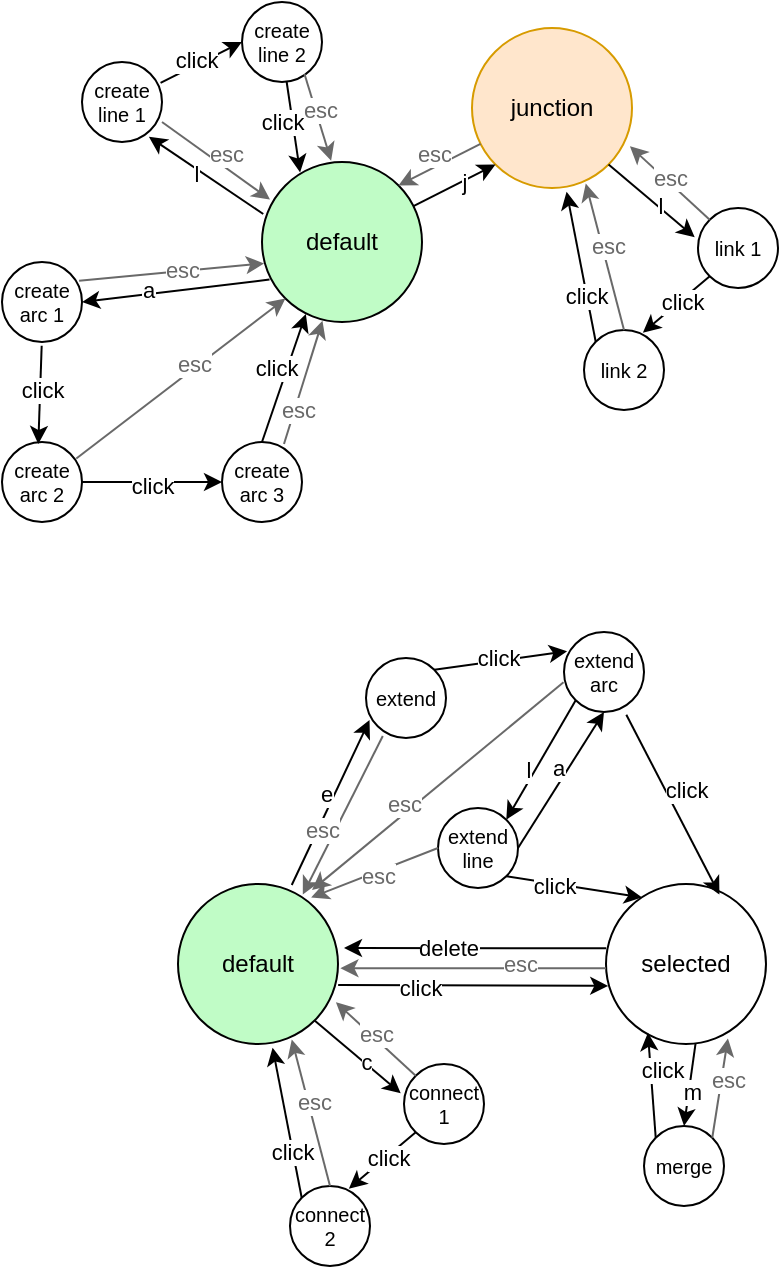 <mxfile version="21.0.8" type="device"><diagram name="페이지-1" id="P8X3MTgk2YeF2idY-879"><mxGraphModel dx="397" dy="797" grid="0" gridSize="10" guides="1" tooltips="1" connect="1" arrows="1" fold="1" page="1" pageScale="1" pageWidth="827" pageHeight="1169" math="0" shadow="0"><root><mxCell id="0"/><mxCell id="1" parent="0"/><mxCell id="Wy4BCRka2XQ0IbTexJsx-1" value="default" style="ellipse;whiteSpace=wrap;html=1;aspect=fixed;fillColor=#C0FCC6;" parent="1" vertex="1"><mxGeometry x="200" y="520" width="80" height="80" as="geometry"/></mxCell><mxCell id="Wy4BCRka2XQ0IbTexJsx-3" value="create arc 3" style="ellipse;whiteSpace=wrap;html=1;aspect=fixed;fontSize=10;" parent="1" vertex="1"><mxGeometry x="180" y="660" width="40" height="40" as="geometry"/></mxCell><mxCell id="Wy4BCRka2XQ0IbTexJsx-11" value="create arc 1" style="ellipse;whiteSpace=wrap;html=1;aspect=fixed;fontSize=10;" parent="1" vertex="1"><mxGeometry x="70" y="570" width="40" height="40" as="geometry"/></mxCell><mxCell id="Wy4BCRka2XQ0IbTexJsx-12" value="" style="endArrow=classic;html=1;rounded=0;exitX=0.047;exitY=0.735;exitDx=0;exitDy=0;entryX=1;entryY=0.5;entryDx=0;entryDy=0;exitPerimeter=0;" parent="1" source="Wy4BCRka2XQ0IbTexJsx-1" target="Wy4BCRka2XQ0IbTexJsx-11" edge="1"><mxGeometry width="50" height="50" relative="1" as="geometry"><mxPoint x="450" y="570" as="sourcePoint"/><mxPoint x="530" y="570" as="targetPoint"/></mxGeometry></mxCell><mxCell id="Wy4BCRka2XQ0IbTexJsx-13" value="a" style="edgeLabel;html=1;align=center;verticalAlign=middle;resizable=0;points=[];" parent="Wy4BCRka2XQ0IbTexJsx-12" vertex="1" connectable="0"><mxGeometry x="0.16" y="-1" relative="1" as="geometry"><mxPoint x="-6" y="-1" as="offset"/></mxGeometry></mxCell><mxCell id="Wy4BCRka2XQ0IbTexJsx-14" value="create arc 2" style="ellipse;whiteSpace=wrap;html=1;aspect=fixed;fontSize=10;" parent="1" vertex="1"><mxGeometry x="70" y="660" width="40" height="40" as="geometry"/></mxCell><mxCell id="Wy4BCRka2XQ0IbTexJsx-15" value="" style="endArrow=classic;html=1;rounded=0;exitX=0.496;exitY=1.046;exitDx=0;exitDy=0;entryX=0.454;entryY=0.025;entryDx=0;entryDy=0;entryPerimeter=0;exitPerimeter=0;" parent="1" source="Wy4BCRka2XQ0IbTexJsx-11" target="Wy4BCRka2XQ0IbTexJsx-14" edge="1"><mxGeometry width="50" height="50" relative="1" as="geometry"><mxPoint x="290" y="570" as="sourcePoint"/><mxPoint x="370" y="570" as="targetPoint"/></mxGeometry></mxCell><mxCell id="Wy4BCRka2XQ0IbTexJsx-16" value="click" style="edgeLabel;html=1;align=center;verticalAlign=middle;resizable=0;points=[];" parent="Wy4BCRka2XQ0IbTexJsx-15" vertex="1" connectable="0"><mxGeometry x="0.152" relative="1" as="geometry"><mxPoint x="1" y="-7" as="offset"/></mxGeometry></mxCell><mxCell id="Wy4BCRka2XQ0IbTexJsx-17" value="" style="endArrow=classic;html=1;rounded=0;exitX=1;exitY=0.5;exitDx=0;exitDy=0;entryX=0;entryY=0.5;entryDx=0;entryDy=0;" parent="1" source="Wy4BCRka2XQ0IbTexJsx-14" target="Wy4BCRka2XQ0IbTexJsx-3" edge="1"><mxGeometry width="50" height="50" relative="1" as="geometry"><mxPoint x="270" y="690" as="sourcePoint"/><mxPoint x="310" y="690" as="targetPoint"/></mxGeometry></mxCell><mxCell id="Wy4BCRka2XQ0IbTexJsx-18" value="click" style="edgeLabel;html=1;align=center;verticalAlign=middle;resizable=0;points=[];" parent="Wy4BCRka2XQ0IbTexJsx-17" vertex="1" connectable="0"><mxGeometry x="0.152" relative="1" as="geometry"><mxPoint x="-6" y="2" as="offset"/></mxGeometry></mxCell><mxCell id="Wy4BCRka2XQ0IbTexJsx-19" value="" style="endArrow=classic;html=1;rounded=0;exitX=0.5;exitY=0;exitDx=0;exitDy=0;entryX=0.274;entryY=0.95;entryDx=0;entryDy=0;entryPerimeter=0;" parent="1" source="Wy4BCRka2XQ0IbTexJsx-3" target="Wy4BCRka2XQ0IbTexJsx-1" edge="1"><mxGeometry width="50" height="50" relative="1" as="geometry"><mxPoint x="350" y="690" as="sourcePoint"/><mxPoint x="390" y="690" as="targetPoint"/></mxGeometry></mxCell><mxCell id="Wy4BCRka2XQ0IbTexJsx-20" value="click" style="edgeLabel;html=1;align=center;verticalAlign=middle;resizable=0;points=[];" parent="Wy4BCRka2XQ0IbTexJsx-19" vertex="1" connectable="0"><mxGeometry x="0.152" relative="1" as="geometry"><mxPoint x="-6" as="offset"/></mxGeometry></mxCell><mxCell id="Wy4BCRka2XQ0IbTexJsx-26" value="create line 1" style="ellipse;whiteSpace=wrap;html=1;aspect=fixed;fontSize=10;" parent="1" vertex="1"><mxGeometry x="110" y="470" width="40" height="40" as="geometry"/></mxCell><mxCell id="Wy4BCRka2XQ0IbTexJsx-28" value="create line 2" style="ellipse;whiteSpace=wrap;html=1;aspect=fixed;fontSize=10;" parent="1" vertex="1"><mxGeometry x="190" y="440" width="40" height="40" as="geometry"/></mxCell><mxCell id="Wy4BCRka2XQ0IbTexJsx-29" value="" style="endArrow=classic;html=1;rounded=0;exitX=0.982;exitY=0.261;exitDx=0;exitDy=0;entryX=0;entryY=0.5;entryDx=0;entryDy=0;exitPerimeter=0;" parent="1" source="Wy4BCRka2XQ0IbTexJsx-26" target="Wy4BCRka2XQ0IbTexJsx-28" edge="1"><mxGeometry width="50" height="50" relative="1" as="geometry"><mxPoint x="396" y="484" as="sourcePoint"/><mxPoint x="278" y="542" as="targetPoint"/></mxGeometry></mxCell><mxCell id="Wy4BCRka2XQ0IbTexJsx-30" value="click" style="edgeLabel;html=1;align=center;verticalAlign=middle;resizable=0;points=[];" parent="Wy4BCRka2XQ0IbTexJsx-29" vertex="1" connectable="0"><mxGeometry x="0.152" relative="1" as="geometry"><mxPoint x="-6" as="offset"/></mxGeometry></mxCell><mxCell id="Wy4BCRka2XQ0IbTexJsx-31" value="" style="endArrow=classic;html=1;rounded=0;exitX=0.558;exitY=0.997;exitDx=0;exitDy=0;entryX=0.238;entryY=0.065;entryDx=0;entryDy=0;exitPerimeter=0;entryPerimeter=0;" parent="1" source="Wy4BCRka2XQ0IbTexJsx-28" target="Wy4BCRka2XQ0IbTexJsx-1" edge="1"><mxGeometry width="50" height="50" relative="1" as="geometry"><mxPoint x="396" y="484" as="sourcePoint"/><mxPoint x="278" y="542" as="targetPoint"/></mxGeometry></mxCell><mxCell id="Wy4BCRka2XQ0IbTexJsx-32" value="click" style="edgeLabel;html=1;align=center;verticalAlign=middle;resizable=0;points=[];" parent="Wy4BCRka2XQ0IbTexJsx-31" vertex="1" connectable="0"><mxGeometry x="0.152" relative="1" as="geometry"><mxPoint x="-6" y="-6" as="offset"/></mxGeometry></mxCell><mxCell id="Wy4BCRka2XQ0IbTexJsx-33" value="" style="endArrow=classic;html=1;rounded=0;exitX=0.008;exitY=0.325;exitDx=0;exitDy=0;entryX=0.836;entryY=0.935;entryDx=0;entryDy=0;entryPerimeter=0;exitPerimeter=0;" parent="1" source="Wy4BCRka2XQ0IbTexJsx-1" target="Wy4BCRka2XQ0IbTexJsx-26" edge="1"><mxGeometry width="50" height="50" relative="1" as="geometry"><mxPoint x="410" y="530" as="sourcePoint"/><mxPoint x="410" y="490" as="targetPoint"/></mxGeometry></mxCell><mxCell id="Wy4BCRka2XQ0IbTexJsx-34" value="l" style="edgeLabel;html=1;align=center;verticalAlign=middle;resizable=0;points=[];" parent="Wy4BCRka2XQ0IbTexJsx-33" vertex="1" connectable="0"><mxGeometry x="0.16" y="-1" relative="1" as="geometry"><mxPoint x="-1" y="3" as="offset"/></mxGeometry></mxCell><mxCell id="Wy4BCRka2XQ0IbTexJsx-68" value="" style="endArrow=classic;html=1;rounded=0;exitX=1;exitY=0.75;exitDx=0;exitDy=0;entryX=0.05;entryY=0.235;entryDx=0;entryDy=0;entryPerimeter=0;strokeColor=#696969;exitPerimeter=0;" parent="1" source="Wy4BCRka2XQ0IbTexJsx-26" target="Wy4BCRka2XQ0IbTexJsx-1" edge="1"><mxGeometry width="50" height="50" relative="1" as="geometry"><mxPoint x="150" y="500" as="sourcePoint"/><mxPoint x="262" y="525" as="targetPoint"/></mxGeometry></mxCell><mxCell id="Wy4BCRka2XQ0IbTexJsx-69" value="esc" style="edgeLabel;html=1;align=center;verticalAlign=middle;resizable=0;points=[];fontColor=#696969;" parent="Wy4BCRka2XQ0IbTexJsx-68" vertex="1" connectable="0"><mxGeometry x="0.152" relative="1" as="geometry"><mxPoint y="-7" as="offset"/></mxGeometry></mxCell><mxCell id="Wy4BCRka2XQ0IbTexJsx-70" value="" style="endArrow=classic;html=1;rounded=0;entryX=0.432;entryY=-0.008;entryDx=0;entryDy=0;entryPerimeter=0;strokeColor=#696969;exitX=0.781;exitY=0.9;exitDx=0;exitDy=0;exitPerimeter=0;" parent="1" source="Wy4BCRka2XQ0IbTexJsx-28" target="Wy4BCRka2XQ0IbTexJsx-1" edge="1"><mxGeometry width="50" height="50" relative="1" as="geometry"><mxPoint x="220" y="480" as="sourcePoint"/><mxPoint x="214" y="549" as="targetPoint"/></mxGeometry></mxCell><mxCell id="Wy4BCRka2XQ0IbTexJsx-71" value="esc" style="edgeLabel;html=1;align=center;verticalAlign=middle;resizable=0;points=[];fontColor=#696969;" parent="Wy4BCRka2XQ0IbTexJsx-70" vertex="1" connectable="0"><mxGeometry x="0.152" relative="1" as="geometry"><mxPoint y="-7" as="offset"/></mxGeometry></mxCell><mxCell id="Wy4BCRka2XQ0IbTexJsx-72" value="" style="endArrow=classic;html=1;rounded=0;exitX=0.964;exitY=0.233;exitDx=0;exitDy=0;entryX=0.013;entryY=0.634;entryDx=0;entryDy=0;entryPerimeter=0;strokeColor=#696969;exitPerimeter=0;" parent="1" source="Wy4BCRka2XQ0IbTexJsx-11" target="Wy4BCRka2XQ0IbTexJsx-1" edge="1"><mxGeometry width="50" height="50" relative="1" as="geometry"><mxPoint x="160" y="510" as="sourcePoint"/><mxPoint x="214" y="549" as="targetPoint"/></mxGeometry></mxCell><mxCell id="Wy4BCRka2XQ0IbTexJsx-73" value="esc" style="edgeLabel;html=1;align=center;verticalAlign=middle;resizable=0;points=[];fontColor=#696969;" parent="Wy4BCRka2XQ0IbTexJsx-72" vertex="1" connectable="0"><mxGeometry x="0.152" relative="1" as="geometry"><mxPoint x="-2" y="-1" as="offset"/></mxGeometry></mxCell><mxCell id="Wy4BCRka2XQ0IbTexJsx-74" value="" style="endArrow=classic;html=1;rounded=0;exitX=0.929;exitY=0.206;exitDx=0;exitDy=0;entryX=0;entryY=1;entryDx=0;entryDy=0;strokeColor=#696969;exitPerimeter=0;" parent="1" source="Wy4BCRka2XQ0IbTexJsx-14" target="Wy4BCRka2XQ0IbTexJsx-1" edge="1"><mxGeometry width="50" height="50" relative="1" as="geometry"><mxPoint x="119" y="589" as="sourcePoint"/><mxPoint x="211" y="581" as="targetPoint"/></mxGeometry></mxCell><mxCell id="Wy4BCRka2XQ0IbTexJsx-75" value="esc" style="edgeLabel;html=1;align=center;verticalAlign=middle;resizable=0;points=[];fontColor=#696969;" parent="Wy4BCRka2XQ0IbTexJsx-74" vertex="1" connectable="0"><mxGeometry x="0.152" relative="1" as="geometry"><mxPoint x="-2" y="-1" as="offset"/></mxGeometry></mxCell><mxCell id="Wy4BCRka2XQ0IbTexJsx-76" value="" style="endArrow=classic;html=1;rounded=0;entryX=0.378;entryY=0.992;entryDx=0;entryDy=0;strokeColor=#696969;entryPerimeter=0;" parent="1" target="Wy4BCRka2XQ0IbTexJsx-1" edge="1"><mxGeometry width="50" height="50" relative="1" as="geometry"><mxPoint x="211" y="661" as="sourcePoint"/><mxPoint x="222" y="598" as="targetPoint"/></mxGeometry></mxCell><mxCell id="Wy4BCRka2XQ0IbTexJsx-77" value="esc" style="edgeLabel;html=1;align=center;verticalAlign=middle;resizable=0;points=[];fontColor=#696969;" parent="Wy4BCRka2XQ0IbTexJsx-76" vertex="1" connectable="0"><mxGeometry x="0.152" relative="1" as="geometry"><mxPoint x="-4" y="18" as="offset"/></mxGeometry></mxCell><mxCell id="CQLvAE1P5MdfiDLtQm7z-13" value="default" style="ellipse;whiteSpace=wrap;html=1;aspect=fixed;fillColor=#C0FCC6;" parent="1" vertex="1"><mxGeometry x="158" y="881" width="80" height="80" as="geometry"/></mxCell><mxCell id="CQLvAE1P5MdfiDLtQm7z-14" value="selected" style="ellipse;whiteSpace=wrap;html=1;aspect=fixed;" parent="1" vertex="1"><mxGeometry x="372" y="881" width="80" height="80" as="geometry"/></mxCell><mxCell id="CQLvAE1P5MdfiDLtQm7z-15" value="" style="endArrow=classic;html=1;rounded=0;exitX=1.001;exitY=0.631;exitDx=0;exitDy=0;entryX=0.014;entryY=0.637;entryDx=0;entryDy=0;exitPerimeter=0;entryPerimeter=0;" parent="1" source="CQLvAE1P5MdfiDLtQm7z-13" target="CQLvAE1P5MdfiDLtQm7z-14" edge="1"><mxGeometry width="50" height="50" relative="1" as="geometry"><mxPoint x="78" y="931" as="sourcePoint"/><mxPoint x="168" y="931" as="targetPoint"/></mxGeometry></mxCell><mxCell id="CQLvAE1P5MdfiDLtQm7z-16" value="click" style="edgeLabel;html=1;align=center;verticalAlign=middle;resizable=0;points=[];" parent="CQLvAE1P5MdfiDLtQm7z-15" vertex="1" connectable="0"><mxGeometry x="0.152" relative="1" as="geometry"><mxPoint x="-37" y="1" as="offset"/></mxGeometry></mxCell><mxCell id="CQLvAE1P5MdfiDLtQm7z-17" value="" style="endArrow=classic;html=1;rounded=0;exitX=1;exitY=0.5;exitDx=0;exitDy=0;entryX=0.5;entryY=1;entryDx=0;entryDy=0;" parent="1" source="CQLvAE1P5MdfiDLtQm7z-19" target="CQLvAE1P5MdfiDLtQm7z-39" edge="1"><mxGeometry width="50" height="50" relative="1" as="geometry"><mxPoint x="248" y="931" as="sourcePoint"/><mxPoint x="414" y="814" as="targetPoint"/></mxGeometry></mxCell><mxCell id="CQLvAE1P5MdfiDLtQm7z-18" value="a" style="edgeLabel;html=1;align=center;verticalAlign=middle;resizable=0;points=[];" parent="CQLvAE1P5MdfiDLtQm7z-17" vertex="1" connectable="0"><mxGeometry x="0.16" y="-1" relative="1" as="geometry"><mxPoint x="-6" y="-1" as="offset"/></mxGeometry></mxCell><mxCell id="CQLvAE1P5MdfiDLtQm7z-19" value="extend line" style="ellipse;whiteSpace=wrap;html=1;aspect=fixed;fontSize=10;" parent="1" vertex="1"><mxGeometry x="288" y="843" width="40" height="40" as="geometry"/></mxCell><mxCell id="CQLvAE1P5MdfiDLtQm7z-20" value="" style="endArrow=classic;html=1;rounded=0;exitX=0;exitY=1;exitDx=0;exitDy=0;entryX=1;entryY=0;entryDx=0;entryDy=0;" parent="1" source="CQLvAE1P5MdfiDLtQm7z-39" target="CQLvAE1P5MdfiDLtQm7z-19" edge="1"><mxGeometry width="50" height="50" relative="1" as="geometry"><mxPoint x="368" y="971" as="sourcePoint"/><mxPoint x="368" y="1031" as="targetPoint"/></mxGeometry></mxCell><mxCell id="CQLvAE1P5MdfiDLtQm7z-21" value="l" style="edgeLabel;html=1;align=center;verticalAlign=middle;resizable=0;points=[];" parent="CQLvAE1P5MdfiDLtQm7z-20" vertex="1" connectable="0"><mxGeometry x="0.16" y="-1" relative="1" as="geometry"><mxPoint x="-3" y="1" as="offset"/></mxGeometry></mxCell><mxCell id="CQLvAE1P5MdfiDLtQm7z-22" value="" style="endArrow=classic;html=1;rounded=0;exitX=1;exitY=0;exitDx=0;exitDy=0;entryX=0.038;entryY=0.241;entryDx=0;entryDy=0;entryPerimeter=0;" parent="1" source="CQLvAE1P5MdfiDLtQm7z-44" target="CQLvAE1P5MdfiDLtQm7z-39" edge="1"><mxGeometry width="50" height="50" relative="1" as="geometry"><mxPoint x="354" y="1037" as="sourcePoint"/><mxPoint x="236" y="959" as="targetPoint"/></mxGeometry></mxCell><mxCell id="CQLvAE1P5MdfiDLtQm7z-23" value="click" style="edgeLabel;html=1;align=center;verticalAlign=middle;resizable=0;points=[];" parent="CQLvAE1P5MdfiDLtQm7z-22" vertex="1" connectable="0"><mxGeometry x="0.152" relative="1" as="geometry"><mxPoint x="-7" y="-1" as="offset"/></mxGeometry></mxCell><mxCell id="CQLvAE1P5MdfiDLtQm7z-26" value="" style="endArrow=classic;html=1;rounded=0;exitX=0;exitY=0.526;exitDx=0;exitDy=0;entryX=1.015;entryY=0.526;entryDx=0;entryDy=0;entryPerimeter=0;exitPerimeter=0;strokeColor=#696969;" parent="1" source="CQLvAE1P5MdfiDLtQm7z-14" target="CQLvAE1P5MdfiDLtQm7z-13" edge="1"><mxGeometry width="50" height="50" relative="1" as="geometry"><mxPoint x="373.92" y="931.2" as="sourcePoint"/><mxPoint x="236" y="930" as="targetPoint"/></mxGeometry></mxCell><mxCell id="CQLvAE1P5MdfiDLtQm7z-27" value="esc" style="edgeLabel;html=1;align=center;verticalAlign=middle;resizable=0;points=[];fontColor=#696969;" parent="CQLvAE1P5MdfiDLtQm7z-26" vertex="1" connectable="0"><mxGeometry x="0.152" relative="1" as="geometry"><mxPoint x="33" y="-2" as="offset"/></mxGeometry></mxCell><mxCell id="CQLvAE1P5MdfiDLtQm7z-28" value="" style="endArrow=classic;html=1;rounded=0;exitX=1;exitY=1;exitDx=0;exitDy=0;entryX=-0.041;entryY=0.366;entryDx=0;entryDy=0;entryPerimeter=0;" parent="1" source="CQLvAE1P5MdfiDLtQm7z-13" target="CQLvAE1P5MdfiDLtQm7z-30" edge="1"><mxGeometry width="50" height="50" relative="1" as="geometry"><mxPoint x="508" y="931" as="sourcePoint"/><mxPoint x="448" y="921" as="targetPoint"/></mxGeometry></mxCell><mxCell id="CQLvAE1P5MdfiDLtQm7z-29" value="c" style="edgeLabel;html=1;align=center;verticalAlign=middle;resizable=0;points=[];labelBorderColor=none;spacingRight=0;" parent="CQLvAE1P5MdfiDLtQm7z-28" vertex="1" connectable="0"><mxGeometry x="0.152" relative="1" as="geometry"><mxPoint x="1" as="offset"/></mxGeometry></mxCell><mxCell id="CQLvAE1P5MdfiDLtQm7z-30" value="connect 1" style="ellipse;whiteSpace=wrap;html=1;aspect=fixed;fontSize=10;" parent="1" vertex="1"><mxGeometry x="271" y="971" width="40" height="40" as="geometry"/></mxCell><mxCell id="CQLvAE1P5MdfiDLtQm7z-31" value="" style="endArrow=classic;html=1;rounded=0;exitX=0;exitY=1;exitDx=0;exitDy=0;entryX=0.735;entryY=0.034;entryDx=0;entryDy=0;entryPerimeter=0;" parent="1" source="CQLvAE1P5MdfiDLtQm7z-30" target="CQLvAE1P5MdfiDLtQm7z-49" edge="1"><mxGeometry width="50" height="50" relative="1" as="geometry"><mxPoint x="278" y="961" as="sourcePoint"/><mxPoint x="281" y="1097" as="targetPoint"/></mxGeometry></mxCell><mxCell id="CQLvAE1P5MdfiDLtQm7z-32" value="click" style="edgeLabel;html=1;align=center;verticalAlign=middle;resizable=0;points=[];" parent="CQLvAE1P5MdfiDLtQm7z-31" vertex="1" connectable="0"><mxGeometry x="0.152" relative="1" as="geometry"><mxPoint x="5" y="-4" as="offset"/></mxGeometry></mxCell><mxCell id="CQLvAE1P5MdfiDLtQm7z-33" value="" style="endArrow=classic;html=1;rounded=0;exitX=0.063;exitY=0.252;exitDx=0;exitDy=0;exitPerimeter=0;" parent="1" edge="1"><mxGeometry width="50" height="50" relative="1" as="geometry"><mxPoint x="372.04" y="913.16" as="sourcePoint"/><mxPoint x="241" y="913" as="targetPoint"/></mxGeometry></mxCell><mxCell id="CQLvAE1P5MdfiDLtQm7z-34" value="delete" style="edgeLabel;html=1;align=center;verticalAlign=middle;resizable=0;points=[];" parent="CQLvAE1P5MdfiDLtQm7z-33" vertex="1" connectable="0"><mxGeometry x="0.152" relative="1" as="geometry"><mxPoint x="-4" as="offset"/></mxGeometry></mxCell><mxCell id="CQLvAE1P5MdfiDLtQm7z-35" value="" style="endArrow=classic;html=1;rounded=0;exitX=0;exitY=0;exitDx=0;exitDy=0;entryX=0.987;entryY=0.739;entryDx=0;entryDy=0;entryPerimeter=0;strokeColor=#696969;" parent="1" source="CQLvAE1P5MdfiDLtQm7z-30" target="CQLvAE1P5MdfiDLtQm7z-13" edge="1"><mxGeometry width="50" height="50" relative="1" as="geometry"><mxPoint x="384" y="946" as="sourcePoint"/><mxPoint x="246" y="945" as="targetPoint"/></mxGeometry></mxCell><mxCell id="CQLvAE1P5MdfiDLtQm7z-36" value="esc" style="edgeLabel;html=1;align=center;verticalAlign=middle;resizable=0;points=[];fontColor=#696969;" parent="CQLvAE1P5MdfiDLtQm7z-35" vertex="1" connectable="0"><mxGeometry x="0.152" relative="1" as="geometry"><mxPoint x="3" as="offset"/></mxGeometry></mxCell><mxCell id="CQLvAE1P5MdfiDLtQm7z-37" value="" style="endArrow=classic;html=1;rounded=0;exitX=0;exitY=0.5;exitDx=0;exitDy=0;entryX=0.832;entryY=0.084;entryDx=0;entryDy=0;entryPerimeter=0;strokeColor=#696969;" parent="1" source="CQLvAE1P5MdfiDLtQm7z-19" target="CQLvAE1P5MdfiDLtQm7z-13" edge="1"><mxGeometry width="50" height="50" relative="1" as="geometry"><mxPoint x="384" y="946" as="sourcePoint"/><mxPoint x="246" y="945" as="targetPoint"/></mxGeometry></mxCell><mxCell id="CQLvAE1P5MdfiDLtQm7z-38" value="esc" style="edgeLabel;html=1;align=center;verticalAlign=middle;resizable=0;points=[];fontColor=#696969;" parent="CQLvAE1P5MdfiDLtQm7z-37" vertex="1" connectable="0"><mxGeometry x="0.152" relative="1" as="geometry"><mxPoint x="6" as="offset"/></mxGeometry></mxCell><mxCell id="CQLvAE1P5MdfiDLtQm7z-39" value="extend arc" style="ellipse;whiteSpace=wrap;html=1;aspect=fixed;fontSize=10;" parent="1" vertex="1"><mxGeometry x="351" y="755" width="40" height="40" as="geometry"/></mxCell><mxCell id="CQLvAE1P5MdfiDLtQm7z-40" value="" style="endArrow=classic;html=1;rounded=0;entryX=0.709;entryY=0.066;entryDx=0;entryDy=0;entryPerimeter=0;exitX=0.779;exitY=1.034;exitDx=0;exitDy=0;exitPerimeter=0;" parent="1" source="CQLvAE1P5MdfiDLtQm7z-39" target="CQLvAE1P5MdfiDLtQm7z-14" edge="1"><mxGeometry width="50" height="50" relative="1" as="geometry"><mxPoint x="418.002" y="808.002" as="sourcePoint"/><mxPoint x="424.66" y="884.14" as="targetPoint"/></mxGeometry></mxCell><mxCell id="CQLvAE1P5MdfiDLtQm7z-41" value="click" style="edgeLabel;html=1;align=center;verticalAlign=middle;resizable=0;points=[];" parent="CQLvAE1P5MdfiDLtQm7z-40" vertex="1" connectable="0"><mxGeometry x="0.152" relative="1" as="geometry"><mxPoint x="3" y="-15" as="offset"/></mxGeometry></mxCell><mxCell id="CQLvAE1P5MdfiDLtQm7z-42" value="" style="endArrow=classic;html=1;rounded=0;exitX=-0.006;exitY=0.628;exitDx=0;exitDy=0;strokeColor=#696969;exitPerimeter=0;" parent="1" source="CQLvAE1P5MdfiDLtQm7z-39" edge="1"><mxGeometry width="50" height="50" relative="1" as="geometry"><mxPoint x="327" y="969" as="sourcePoint"/><mxPoint x="225" y="884" as="targetPoint"/></mxGeometry></mxCell><mxCell id="CQLvAE1P5MdfiDLtQm7z-43" value="esc" style="edgeLabel;html=1;align=center;verticalAlign=middle;resizable=0;points=[];fontColor=#696969;" parent="CQLvAE1P5MdfiDLtQm7z-42" vertex="1" connectable="0"><mxGeometry x="0.152" relative="1" as="geometry"><mxPoint x="-8" y="1" as="offset"/></mxGeometry></mxCell><mxCell id="CQLvAE1P5MdfiDLtQm7z-44" value="extend" style="ellipse;whiteSpace=wrap;html=1;aspect=fixed;fontSize=10;" parent="1" vertex="1"><mxGeometry x="252" y="768" width="40" height="40" as="geometry"/></mxCell><mxCell id="CQLvAE1P5MdfiDLtQm7z-45" value="" style="endArrow=classic;html=1;rounded=0;exitX=0.711;exitY=0.006;exitDx=0;exitDy=0;entryX=0.044;entryY=0.776;entryDx=0;entryDy=0;entryPerimeter=0;exitPerimeter=0;" parent="1" source="CQLvAE1P5MdfiDLtQm7z-13" target="CQLvAE1P5MdfiDLtQm7z-44" edge="1"><mxGeometry width="50" height="50" relative="1" as="geometry"><mxPoint x="334" y="736" as="sourcePoint"/><mxPoint x="236" y="903" as="targetPoint"/></mxGeometry></mxCell><mxCell id="CQLvAE1P5MdfiDLtQm7z-46" value="e" style="edgeLabel;html=1;align=center;verticalAlign=middle;resizable=0;points=[];" parent="CQLvAE1P5MdfiDLtQm7z-45" vertex="1" connectable="0"><mxGeometry x="0.152" relative="1" as="geometry"><mxPoint x="-6" y="2" as="offset"/></mxGeometry></mxCell><mxCell id="CQLvAE1P5MdfiDLtQm7z-47" value="" style="endArrow=classic;html=1;rounded=0;exitX=1;exitY=1;exitDx=0;exitDy=0;entryX=0.226;entryY=0.084;entryDx=0;entryDy=0;entryPerimeter=0;" parent="1" source="CQLvAE1P5MdfiDLtQm7z-19" target="CQLvAE1P5MdfiDLtQm7z-14" edge="1"><mxGeometry width="50" height="50" relative="1" as="geometry"><mxPoint x="306" y="825" as="sourcePoint"/><mxPoint x="339" y="742" as="targetPoint"/></mxGeometry></mxCell><mxCell id="CQLvAE1P5MdfiDLtQm7z-48" value="click" style="edgeLabel;html=1;align=center;verticalAlign=middle;resizable=0;points=[];" parent="CQLvAE1P5MdfiDLtQm7z-47" vertex="1" connectable="0"><mxGeometry x="0.152" relative="1" as="geometry"><mxPoint x="-15" y="-1" as="offset"/></mxGeometry></mxCell><mxCell id="CQLvAE1P5MdfiDLtQm7z-49" value="connect 2" style="ellipse;whiteSpace=wrap;html=1;aspect=fixed;fontSize=10;" parent="1" vertex="1"><mxGeometry x="214" y="1032" width="40" height="40" as="geometry"/></mxCell><mxCell id="CQLvAE1P5MdfiDLtQm7z-50" value="" style="endArrow=classic;html=1;rounded=0;exitX=0;exitY=0;exitDx=0;exitDy=0;entryX=0.591;entryY=1.023;entryDx=0;entryDy=0;entryPerimeter=0;" parent="1" source="CQLvAE1P5MdfiDLtQm7z-49" target="CQLvAE1P5MdfiDLtQm7z-13" edge="1"><mxGeometry width="50" height="50" relative="1" as="geometry"><mxPoint x="287" y="1015" as="sourcePoint"/><mxPoint x="253" y="1043" as="targetPoint"/></mxGeometry></mxCell><mxCell id="CQLvAE1P5MdfiDLtQm7z-51" value="click" style="edgeLabel;html=1;align=center;verticalAlign=middle;resizable=0;points=[];" parent="CQLvAE1P5MdfiDLtQm7z-50" vertex="1" connectable="0"><mxGeometry x="0.152" relative="1" as="geometry"><mxPoint x="3" y="20" as="offset"/></mxGeometry></mxCell><mxCell id="CQLvAE1P5MdfiDLtQm7z-52" value="" style="endArrow=classic;html=1;rounded=0;exitX=0.5;exitY=0;exitDx=0;exitDy=0;entryX=0.711;entryY=0.972;entryDx=0;entryDy=0;entryPerimeter=0;strokeColor=#696969;" parent="1" source="CQLvAE1P5MdfiDLtQm7z-49" target="CQLvAE1P5MdfiDLtQm7z-13" edge="1"><mxGeometry width="50" height="50" relative="1" as="geometry"><mxPoint x="287" y="987" as="sourcePoint"/><mxPoint x="247" y="950" as="targetPoint"/></mxGeometry></mxCell><mxCell id="CQLvAE1P5MdfiDLtQm7z-53" value="esc" style="edgeLabel;html=1;align=center;verticalAlign=middle;resizable=0;points=[];fontColor=#696969;" parent="CQLvAE1P5MdfiDLtQm7z-52" vertex="1" connectable="0"><mxGeometry x="0.152" relative="1" as="geometry"><mxPoint x="3" as="offset"/></mxGeometry></mxCell><mxCell id="CQLvAE1P5MdfiDLtQm7z-54" value="" style="endArrow=classic;html=1;rounded=0;exitX=0.21;exitY=0.975;exitDx=0;exitDy=0;entryX=0.78;entryY=0.066;entryDx=0;entryDy=0;strokeColor=#696969;entryPerimeter=0;exitPerimeter=0;" parent="1" source="CQLvAE1P5MdfiDLtQm7z-44" target="CQLvAE1P5MdfiDLtQm7z-13" edge="1"><mxGeometry width="50" height="50" relative="1" as="geometry"><mxPoint x="361" y="790" as="sourcePoint"/><mxPoint x="230" y="894" as="targetPoint"/></mxGeometry></mxCell><mxCell id="CQLvAE1P5MdfiDLtQm7z-55" value="esc" style="edgeLabel;html=1;align=center;verticalAlign=middle;resizable=0;points=[];fontColor=#696969;" parent="CQLvAE1P5MdfiDLtQm7z-54" vertex="1" connectable="0"><mxGeometry x="0.152" relative="1" as="geometry"><mxPoint x="-8" y="1" as="offset"/></mxGeometry></mxCell><mxCell id="CQLvAE1P5MdfiDLtQm7z-56" value="junction" style="ellipse;whiteSpace=wrap;html=1;aspect=fixed;fillColor=#ffe6cc;strokeColor=#d79b00;" parent="1" vertex="1"><mxGeometry x="305" y="453" width="80" height="80" as="geometry"/></mxCell><mxCell id="CQLvAE1P5MdfiDLtQm7z-57" value="" style="endArrow=classic;html=1;rounded=0;exitX=1;exitY=1;exitDx=0;exitDy=0;entryX=-0.041;entryY=0.366;entryDx=0;entryDy=0;entryPerimeter=0;" parent="1" source="CQLvAE1P5MdfiDLtQm7z-56" target="CQLvAE1P5MdfiDLtQm7z-59" edge="1"><mxGeometry width="50" height="50" relative="1" as="geometry"><mxPoint x="655" y="503" as="sourcePoint"/><mxPoint x="595" y="493" as="targetPoint"/></mxGeometry></mxCell><mxCell id="CQLvAE1P5MdfiDLtQm7z-58" value="l" style="edgeLabel;html=1;align=center;verticalAlign=middle;resizable=0;points=[];labelBorderColor=none;spacingRight=0;" parent="CQLvAE1P5MdfiDLtQm7z-57" vertex="1" connectable="0"><mxGeometry x="0.152" relative="1" as="geometry"><mxPoint x="1" as="offset"/></mxGeometry></mxCell><mxCell id="CQLvAE1P5MdfiDLtQm7z-59" value="link 1" style="ellipse;whiteSpace=wrap;html=1;aspect=fixed;fontSize=10;" parent="1" vertex="1"><mxGeometry x="418" y="543" width="40" height="40" as="geometry"/></mxCell><mxCell id="CQLvAE1P5MdfiDLtQm7z-60" value="" style="endArrow=classic;html=1;rounded=0;exitX=0;exitY=1;exitDx=0;exitDy=0;entryX=0.735;entryY=0.034;entryDx=0;entryDy=0;entryPerimeter=0;" parent="1" source="CQLvAE1P5MdfiDLtQm7z-59" target="CQLvAE1P5MdfiDLtQm7z-64" edge="1"><mxGeometry width="50" height="50" relative="1" as="geometry"><mxPoint x="425" y="533" as="sourcePoint"/><mxPoint x="428" y="669" as="targetPoint"/></mxGeometry></mxCell><mxCell id="CQLvAE1P5MdfiDLtQm7z-61" value="click" style="edgeLabel;html=1;align=center;verticalAlign=middle;resizable=0;points=[];" parent="CQLvAE1P5MdfiDLtQm7z-60" vertex="1" connectable="0"><mxGeometry x="0.152" relative="1" as="geometry"><mxPoint x="5" y="-4" as="offset"/></mxGeometry></mxCell><mxCell id="CQLvAE1P5MdfiDLtQm7z-62" value="" style="endArrow=classic;html=1;rounded=0;exitX=0;exitY=0;exitDx=0;exitDy=0;entryX=0.987;entryY=0.739;entryDx=0;entryDy=0;entryPerimeter=0;strokeColor=#696969;" parent="1" source="CQLvAE1P5MdfiDLtQm7z-59" target="CQLvAE1P5MdfiDLtQm7z-56" edge="1"><mxGeometry width="50" height="50" relative="1" as="geometry"><mxPoint x="531" y="518" as="sourcePoint"/><mxPoint x="393" y="517" as="targetPoint"/></mxGeometry></mxCell><mxCell id="CQLvAE1P5MdfiDLtQm7z-63" value="esc" style="edgeLabel;html=1;align=center;verticalAlign=middle;resizable=0;points=[];fontColor=#696969;" parent="CQLvAE1P5MdfiDLtQm7z-62" vertex="1" connectable="0"><mxGeometry x="0.152" relative="1" as="geometry"><mxPoint x="3" as="offset"/></mxGeometry></mxCell><mxCell id="CQLvAE1P5MdfiDLtQm7z-64" value="link 2" style="ellipse;whiteSpace=wrap;html=1;aspect=fixed;fontSize=10;" parent="1" vertex="1"><mxGeometry x="361" y="604" width="40" height="40" as="geometry"/></mxCell><mxCell id="CQLvAE1P5MdfiDLtQm7z-65" value="" style="endArrow=classic;html=1;rounded=0;exitX=0;exitY=0;exitDx=0;exitDy=0;entryX=0.591;entryY=1.023;entryDx=0;entryDy=0;entryPerimeter=0;" parent="1" source="CQLvAE1P5MdfiDLtQm7z-64" target="CQLvAE1P5MdfiDLtQm7z-56" edge="1"><mxGeometry width="50" height="50" relative="1" as="geometry"><mxPoint x="434" y="587" as="sourcePoint"/><mxPoint x="400" y="615" as="targetPoint"/></mxGeometry></mxCell><mxCell id="CQLvAE1P5MdfiDLtQm7z-66" value="click" style="edgeLabel;html=1;align=center;verticalAlign=middle;resizable=0;points=[];" parent="CQLvAE1P5MdfiDLtQm7z-65" vertex="1" connectable="0"><mxGeometry x="0.152" relative="1" as="geometry"><mxPoint x="3" y="20" as="offset"/></mxGeometry></mxCell><mxCell id="CQLvAE1P5MdfiDLtQm7z-67" value="" style="endArrow=classic;html=1;rounded=0;exitX=0.5;exitY=0;exitDx=0;exitDy=0;entryX=0.711;entryY=0.972;entryDx=0;entryDy=0;entryPerimeter=0;strokeColor=#696969;" parent="1" source="CQLvAE1P5MdfiDLtQm7z-64" target="CQLvAE1P5MdfiDLtQm7z-56" edge="1"><mxGeometry width="50" height="50" relative="1" as="geometry"><mxPoint x="434" y="559" as="sourcePoint"/><mxPoint x="394" y="522" as="targetPoint"/></mxGeometry></mxCell><mxCell id="CQLvAE1P5MdfiDLtQm7z-68" value="esc" style="edgeLabel;html=1;align=center;verticalAlign=middle;resizable=0;points=[];fontColor=#696969;" parent="CQLvAE1P5MdfiDLtQm7z-67" vertex="1" connectable="0"><mxGeometry x="0.152" relative="1" as="geometry"><mxPoint x="3" as="offset"/></mxGeometry></mxCell><mxCell id="23gnhftNtY56dILR7MXB-1" value="" style="endArrow=classic;html=1;rounded=0;entryX=1;entryY=0;entryDx=0;entryDy=0;strokeColor=#696969;" edge="1" parent="1" source="CQLvAE1P5MdfiDLtQm7z-56" target="Wy4BCRka2XQ0IbTexJsx-1"><mxGeometry width="50" height="50" relative="1" as="geometry"><mxPoint x="160" y="510" as="sourcePoint"/><mxPoint x="214" y="549" as="targetPoint"/></mxGeometry></mxCell><mxCell id="23gnhftNtY56dILR7MXB-2" value="esc" style="edgeLabel;html=1;align=center;verticalAlign=middle;resizable=0;points=[];fontColor=#696969;" vertex="1" connectable="0" parent="23gnhftNtY56dILR7MXB-1"><mxGeometry x="0.152" relative="1" as="geometry"><mxPoint y="-7" as="offset"/></mxGeometry></mxCell><mxCell id="23gnhftNtY56dILR7MXB-3" value="" style="endArrow=classic;html=1;rounded=0;entryX=0;entryY=1;entryDx=0;entryDy=0;" edge="1" parent="1" source="Wy4BCRka2XQ0IbTexJsx-1" target="CQLvAE1P5MdfiDLtQm7z-56"><mxGeometry width="50" height="50" relative="1" as="geometry"><mxPoint x="383" y="531" as="sourcePoint"/><mxPoint x="426" y="568" as="targetPoint"/></mxGeometry></mxCell><mxCell id="23gnhftNtY56dILR7MXB-4" value="j" style="edgeLabel;html=1;align=center;verticalAlign=middle;resizable=0;points=[];labelBorderColor=none;spacingRight=0;" vertex="1" connectable="0" parent="23gnhftNtY56dILR7MXB-3"><mxGeometry x="0.152" relative="1" as="geometry"><mxPoint x="1" as="offset"/></mxGeometry></mxCell><mxCell id="23gnhftNtY56dILR7MXB-5" value="" style="endArrow=classic;html=1;rounded=0;entryX=0.5;entryY=0;entryDx=0;entryDy=0;exitX=0.56;exitY=0.995;exitDx=0;exitDy=0;exitPerimeter=0;" edge="1" parent="1" target="23gnhftNtY56dILR7MXB-7" source="CQLvAE1P5MdfiDLtQm7z-14"><mxGeometry width="50" height="50" relative="1" as="geometry"><mxPoint x="347" y="970" as="sourcePoint"/><mxPoint x="569" y="942" as="targetPoint"/></mxGeometry></mxCell><mxCell id="23gnhftNtY56dILR7MXB-6" value="m" style="edgeLabel;html=1;align=center;verticalAlign=middle;resizable=0;points=[];labelBorderColor=none;spacingRight=0;" vertex="1" connectable="0" parent="23gnhftNtY56dILR7MXB-5"><mxGeometry x="0.152" relative="1" as="geometry"><mxPoint x="1" as="offset"/></mxGeometry></mxCell><mxCell id="23gnhftNtY56dILR7MXB-7" value="merge" style="ellipse;whiteSpace=wrap;html=1;aspect=fixed;fontSize=10;" vertex="1" parent="1"><mxGeometry x="391" y="1002" width="40" height="40" as="geometry"/></mxCell><mxCell id="23gnhftNtY56dILR7MXB-8" value="" style="endArrow=classic;html=1;rounded=0;exitX=0;exitY=0;exitDx=0;exitDy=0;entryX=0.262;entryY=0.93;entryDx=0;entryDy=0;entryPerimeter=0;" edge="1" parent="1" source="23gnhftNtY56dILR7MXB-7" target="CQLvAE1P5MdfiDLtQm7z-14"><mxGeometry width="50" height="50" relative="1" as="geometry"><mxPoint x="399" y="982" as="sourcePoint"/><mxPoint x="364" y="1054" as="targetPoint"/></mxGeometry></mxCell><mxCell id="23gnhftNtY56dILR7MXB-9" value="click" style="edgeLabel;html=1;align=center;verticalAlign=middle;resizable=0;points=[];" vertex="1" connectable="0" parent="23gnhftNtY56dILR7MXB-8"><mxGeometry x="0.152" relative="1" as="geometry"><mxPoint x="5" y="-4" as="offset"/></mxGeometry></mxCell><mxCell id="23gnhftNtY56dILR7MXB-10" value="" style="endArrow=classic;html=1;rounded=0;exitX=1;exitY=0;exitDx=0;exitDy=0;entryX=0.762;entryY=0.965;entryDx=0;entryDy=0;entryPerimeter=0;strokeColor=#696969;" edge="1" parent="1" source="23gnhftNtY56dILR7MXB-7" target="CQLvAE1P5MdfiDLtQm7z-14"><mxGeometry width="50" height="50" relative="1" as="geometry"><mxPoint x="505" y="967" as="sourcePoint"/><mxPoint x="358" y="961" as="targetPoint"/></mxGeometry></mxCell><mxCell id="23gnhftNtY56dILR7MXB-11" value="esc" style="edgeLabel;html=1;align=center;verticalAlign=middle;resizable=0;points=[];fontColor=#696969;" vertex="1" connectable="0" parent="23gnhftNtY56dILR7MXB-10"><mxGeometry x="0.152" relative="1" as="geometry"><mxPoint x="3" as="offset"/></mxGeometry></mxCell></root></mxGraphModel></diagram></mxfile>